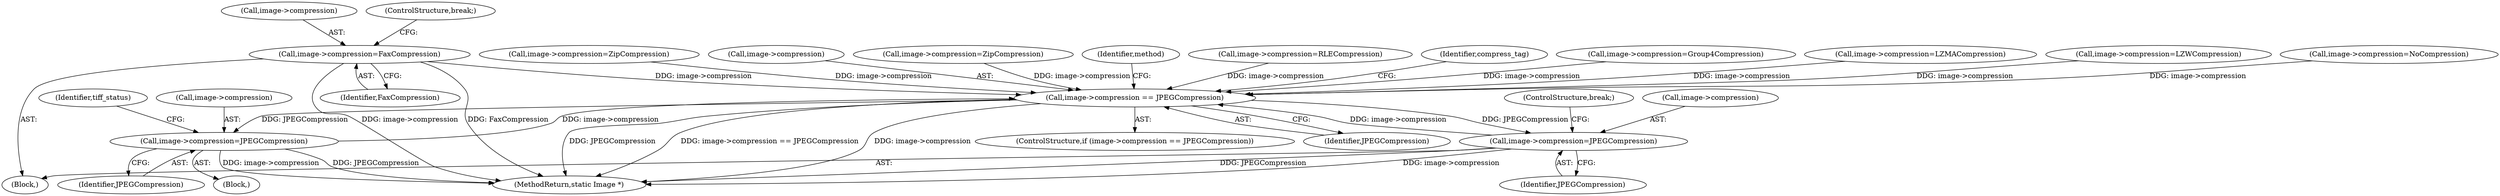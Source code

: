 digraph "0_ImageMagick_6e48aa92ff4e6e95424300ecd52a9ea453c19c60@pointer" {
"1001043" [label="(Call,image->compression=FaxCompression)"];
"1001699" [label="(Call,image->compression == JPEGCompression)"];
"1001058" [label="(Call,image->compression=JPEGCompression)"];
"1001106" [label="(Call,image->compression=JPEGCompression)"];
"1001044" [label="(Call,image->compression)"];
"1001700" [label="(Call,image->compression)"];
"1001058" [label="(Call,image->compression=JPEGCompression)"];
"1001127" [label="(Call,image->compression=ZipCompression)"];
"1001698" [label="(ControlStructure,if (image->compression == JPEGCompression))"];
"1001705" [label="(Identifier,method)"];
"1001107" [label="(Call,image->compression)"];
"1001141" [label="(Call,image->compression=RLECompression)"];
"1001106" [label="(Call,image->compression=JPEGCompression)"];
"1001699" [label="(Call,image->compression == JPEGCompression)"];
"1001110" [label="(Identifier,JPEGCompression)"];
"1001043" [label="(Call,image->compression=FaxCompression)"];
"1001703" [label="(Identifier,JPEGCompression)"];
"1001062" [label="(Identifier,JPEGCompression)"];
"1001714" [label="(Identifier,compress_tag)"];
"1001048" [label="(ControlStructure,break;)"];
"1001057" [label="(Block,)"];
"1001069" [label="(Identifier,tiff_status)"];
"1001059" [label="(Call,image->compression)"];
"1001111" [label="(ControlStructure,break;)"];
"1001050" [label="(Call,image->compression=Group4Compression)"];
"1001113" [label="(Call,image->compression=LZMACompression)"];
"1001120" [label="(Call,image->compression=LZWCompression)"];
"1001047" [label="(Identifier,FaxCompression)"];
"1001036" [label="(Call,image->compression=NoCompression)"];
"1003487" [label="(MethodReturn,static Image *)"];
"1001034" [label="(Block,)"];
"1001134" [label="(Call,image->compression=ZipCompression)"];
"1001043" -> "1001034"  [label="AST: "];
"1001043" -> "1001047"  [label="CFG: "];
"1001044" -> "1001043"  [label="AST: "];
"1001047" -> "1001043"  [label="AST: "];
"1001048" -> "1001043"  [label="CFG: "];
"1001043" -> "1003487"  [label="DDG: image->compression"];
"1001043" -> "1003487"  [label="DDG: FaxCompression"];
"1001043" -> "1001699"  [label="DDG: image->compression"];
"1001699" -> "1001698"  [label="AST: "];
"1001699" -> "1001703"  [label="CFG: "];
"1001700" -> "1001699"  [label="AST: "];
"1001703" -> "1001699"  [label="AST: "];
"1001705" -> "1001699"  [label="CFG: "];
"1001714" -> "1001699"  [label="CFG: "];
"1001699" -> "1003487"  [label="DDG: image->compression == JPEGCompression"];
"1001699" -> "1003487"  [label="DDG: image->compression"];
"1001699" -> "1003487"  [label="DDG: JPEGCompression"];
"1001699" -> "1001058"  [label="DDG: JPEGCompression"];
"1001699" -> "1001106"  [label="DDG: JPEGCompression"];
"1001120" -> "1001699"  [label="DDG: image->compression"];
"1001050" -> "1001699"  [label="DDG: image->compression"];
"1001113" -> "1001699"  [label="DDG: image->compression"];
"1001134" -> "1001699"  [label="DDG: image->compression"];
"1001127" -> "1001699"  [label="DDG: image->compression"];
"1001141" -> "1001699"  [label="DDG: image->compression"];
"1001106" -> "1001699"  [label="DDG: image->compression"];
"1001036" -> "1001699"  [label="DDG: image->compression"];
"1001058" -> "1001699"  [label="DDG: image->compression"];
"1001058" -> "1001057"  [label="AST: "];
"1001058" -> "1001062"  [label="CFG: "];
"1001059" -> "1001058"  [label="AST: "];
"1001062" -> "1001058"  [label="AST: "];
"1001069" -> "1001058"  [label="CFG: "];
"1001058" -> "1003487"  [label="DDG: JPEGCompression"];
"1001058" -> "1003487"  [label="DDG: image->compression"];
"1001106" -> "1001034"  [label="AST: "];
"1001106" -> "1001110"  [label="CFG: "];
"1001107" -> "1001106"  [label="AST: "];
"1001110" -> "1001106"  [label="AST: "];
"1001111" -> "1001106"  [label="CFG: "];
"1001106" -> "1003487"  [label="DDG: JPEGCompression"];
"1001106" -> "1003487"  [label="DDG: image->compression"];
}
